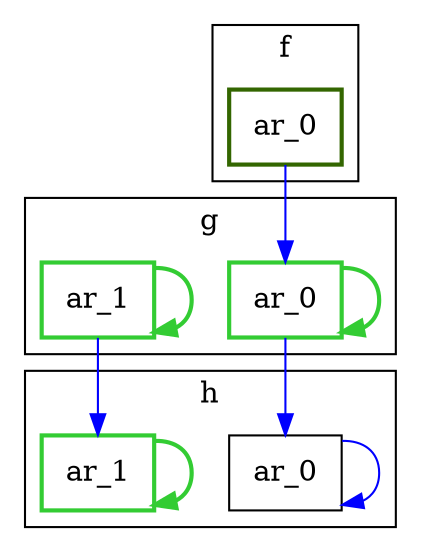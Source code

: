 digraph G {
  f_0 [color="#336600", label="ar_0", shape=box, style="bold", ];
  g_0 [color="#33CC33", label="ar_0", shape=box, style="bold", ];
  h_0 [label="ar_0", shape=box, ];
  g_1 [color="#33CC33", label="ar_1", shape=box, style="bold", ];
  h_1 [color="#33CC33", label="ar_1", shape=box, style="bold", ];
  
  subgraph cluster_f { label="f"; f_0;
     };
  subgraph cluster_g { label="g"; g_1;g_0;
     };
  subgraph cluster_h { label="h"; h_1;h_0;
     };
  
  f_0 -> g_0 [color="#0000FF", style="solid", ];
  g_0 -> g_0 [color="#33CC33", style="bold", ];
  g_0 -> h_0 [color="#0000FF", style="solid", ];
  h_0 -> h_0 [color="#0000FF", style="solid", ];
  g_1 -> g_1 [color="#33CC33", style="bold", ];
  g_1 -> h_1 [color="#0000FF", style="solid", ];
  h_1 -> h_1 [color="#33CC33", style="bold", ];
  
  }